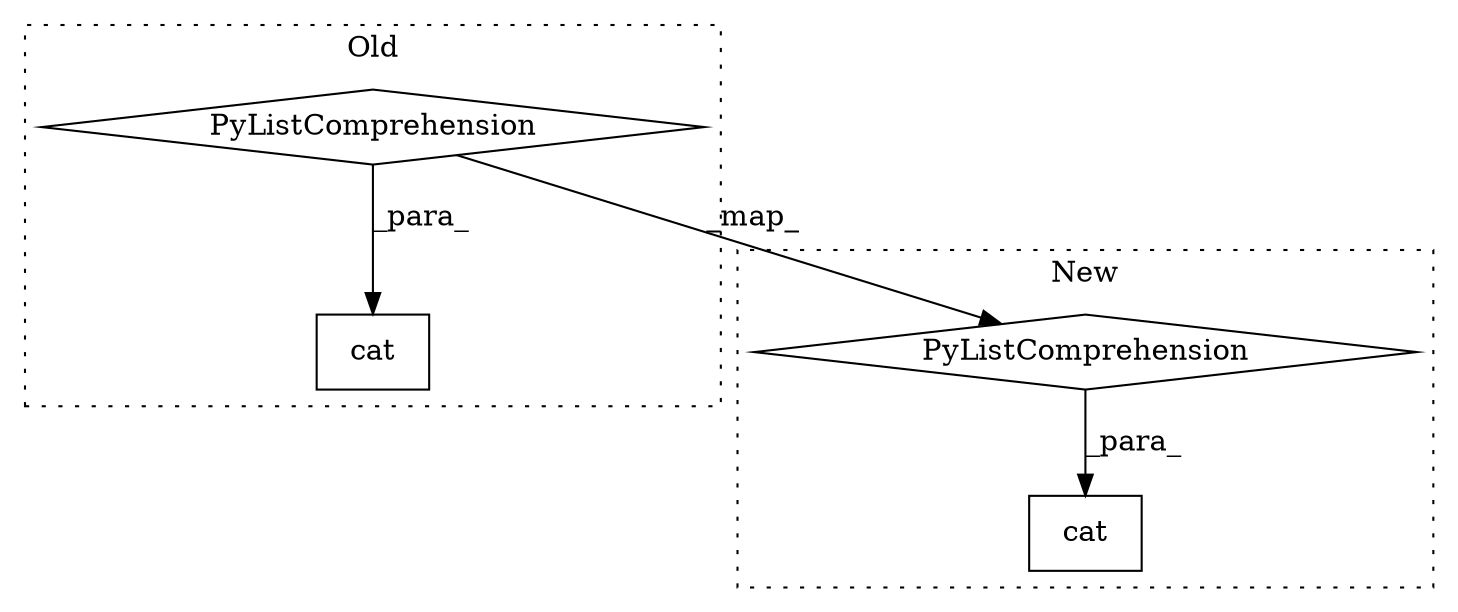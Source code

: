 digraph G {
subgraph cluster0 {
1 [label="cat" a="32" s="5247,5397" l="15,1" shape="box"];
4 [label="PyListComprehension" a="109" s="5262" l="138" shape="diamond"];
label = "Old";
style="dotted";
}
subgraph cluster1 {
2 [label="cat" a="32" s="5413,5432" l="4,1" shape="box"];
3 [label="PyListComprehension" a="109" s="5256" l="138" shape="diamond"];
label = "New";
style="dotted";
}
3 -> 2 [label="_para_"];
4 -> 3 [label="_map_"];
4 -> 1 [label="_para_"];
}